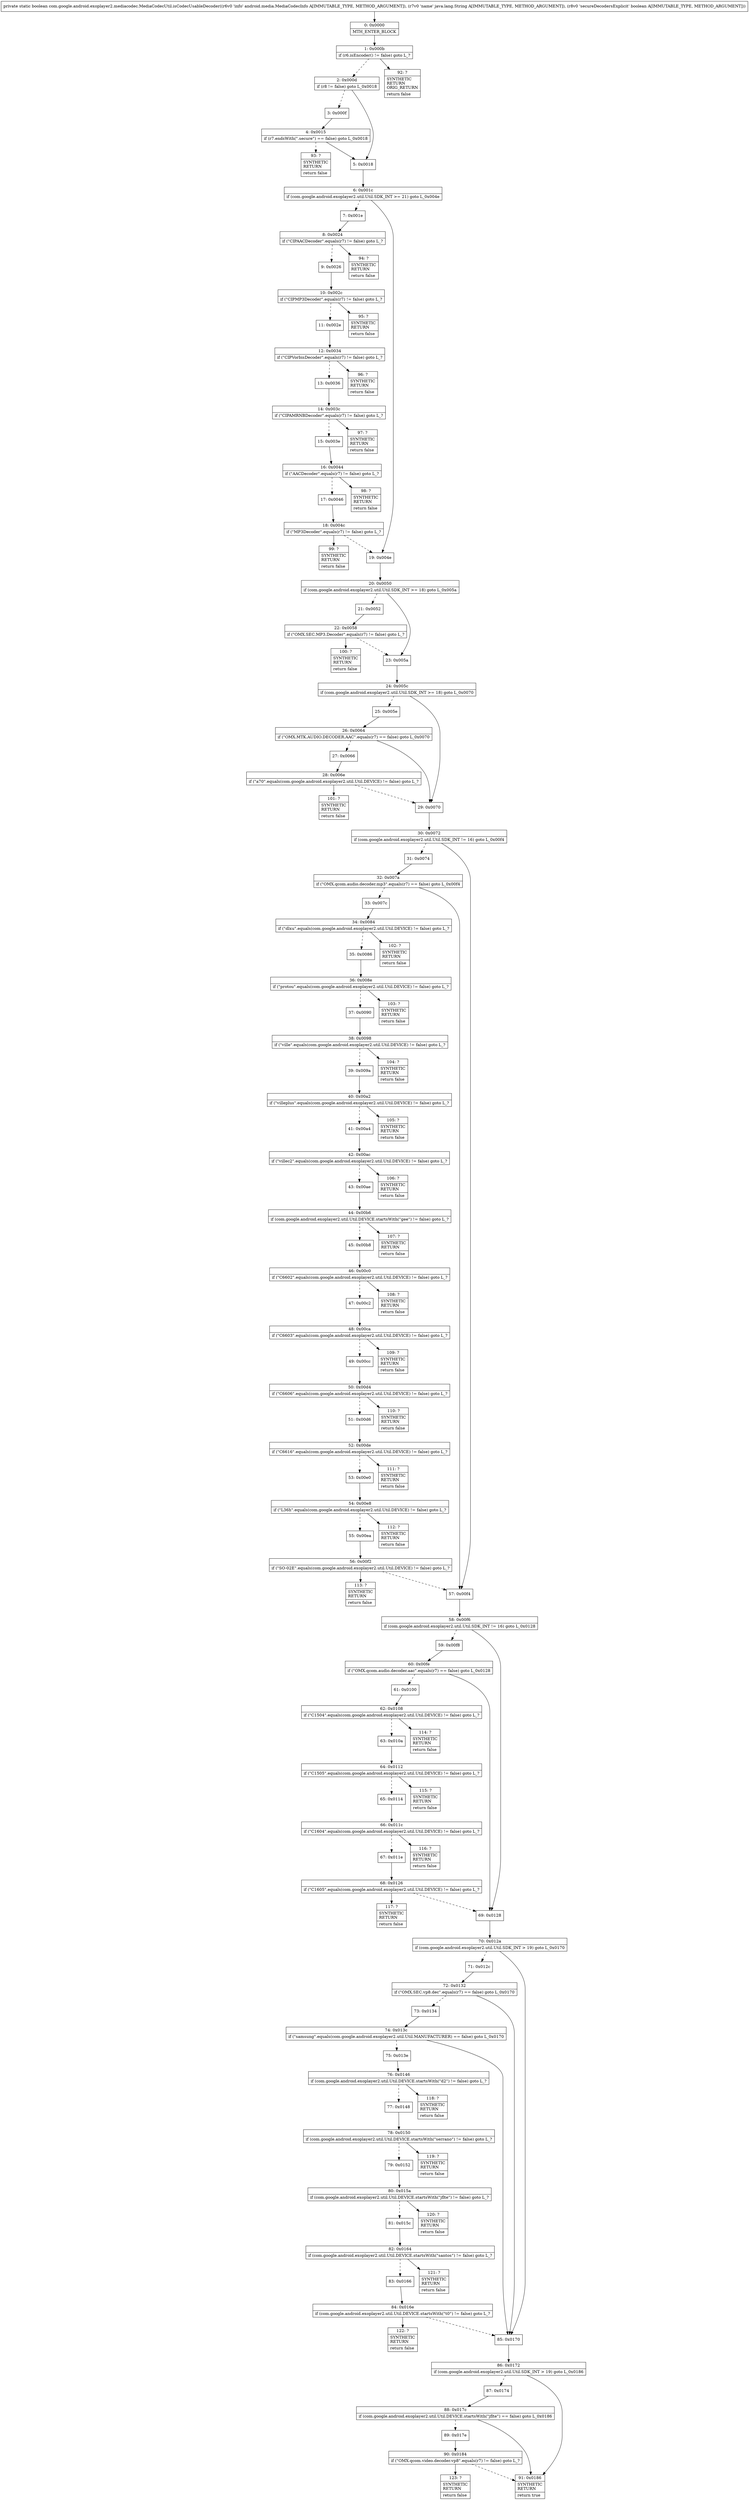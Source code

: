 digraph "CFG forcom.google.android.exoplayer2.mediacodec.MediaCodecUtil.isCodecUsableDecoder(Landroid\/media\/MediaCodecInfo;Ljava\/lang\/String;Z)Z" {
Node_0 [shape=record,label="{0\:\ 0x0000|MTH_ENTER_BLOCK\l}"];
Node_1 [shape=record,label="{1\:\ 0x000b|if (r6.isEncoder() != false) goto L_?\l}"];
Node_2 [shape=record,label="{2\:\ 0x000d|if (r8 != false) goto L_0x0018\l}"];
Node_3 [shape=record,label="{3\:\ 0x000f}"];
Node_4 [shape=record,label="{4\:\ 0x0015|if (r7.endsWith(\".secure\") == false) goto L_0x0018\l}"];
Node_5 [shape=record,label="{5\:\ 0x0018}"];
Node_6 [shape=record,label="{6\:\ 0x001c|if (com.google.android.exoplayer2.util.Util.SDK_INT \>= 21) goto L_0x004e\l}"];
Node_7 [shape=record,label="{7\:\ 0x001e}"];
Node_8 [shape=record,label="{8\:\ 0x0024|if (\"CIPAACDecoder\".equals(r7) != false) goto L_?\l}"];
Node_9 [shape=record,label="{9\:\ 0x0026}"];
Node_10 [shape=record,label="{10\:\ 0x002c|if (\"CIPMP3Decoder\".equals(r7) != false) goto L_?\l}"];
Node_11 [shape=record,label="{11\:\ 0x002e}"];
Node_12 [shape=record,label="{12\:\ 0x0034|if (\"CIPVorbisDecoder\".equals(r7) != false) goto L_?\l}"];
Node_13 [shape=record,label="{13\:\ 0x0036}"];
Node_14 [shape=record,label="{14\:\ 0x003c|if (\"CIPAMRNBDecoder\".equals(r7) != false) goto L_?\l}"];
Node_15 [shape=record,label="{15\:\ 0x003e}"];
Node_16 [shape=record,label="{16\:\ 0x0044|if (\"AACDecoder\".equals(r7) != false) goto L_?\l}"];
Node_17 [shape=record,label="{17\:\ 0x0046}"];
Node_18 [shape=record,label="{18\:\ 0x004c|if (\"MP3Decoder\".equals(r7) != false) goto L_?\l}"];
Node_19 [shape=record,label="{19\:\ 0x004e}"];
Node_20 [shape=record,label="{20\:\ 0x0050|if (com.google.android.exoplayer2.util.Util.SDK_INT \>= 18) goto L_0x005a\l}"];
Node_21 [shape=record,label="{21\:\ 0x0052}"];
Node_22 [shape=record,label="{22\:\ 0x0058|if (\"OMX.SEC.MP3.Decoder\".equals(r7) != false) goto L_?\l}"];
Node_23 [shape=record,label="{23\:\ 0x005a}"];
Node_24 [shape=record,label="{24\:\ 0x005c|if (com.google.android.exoplayer2.util.Util.SDK_INT \>= 18) goto L_0x0070\l}"];
Node_25 [shape=record,label="{25\:\ 0x005e}"];
Node_26 [shape=record,label="{26\:\ 0x0064|if (\"OMX.MTK.AUDIO.DECODER.AAC\".equals(r7) == false) goto L_0x0070\l}"];
Node_27 [shape=record,label="{27\:\ 0x0066}"];
Node_28 [shape=record,label="{28\:\ 0x006e|if (\"a70\".equals(com.google.android.exoplayer2.util.Util.DEVICE) != false) goto L_?\l}"];
Node_29 [shape=record,label="{29\:\ 0x0070}"];
Node_30 [shape=record,label="{30\:\ 0x0072|if (com.google.android.exoplayer2.util.Util.SDK_INT != 16) goto L_0x00f4\l}"];
Node_31 [shape=record,label="{31\:\ 0x0074}"];
Node_32 [shape=record,label="{32\:\ 0x007a|if (\"OMX.qcom.audio.decoder.mp3\".equals(r7) == false) goto L_0x00f4\l}"];
Node_33 [shape=record,label="{33\:\ 0x007c}"];
Node_34 [shape=record,label="{34\:\ 0x0084|if (\"dlxu\".equals(com.google.android.exoplayer2.util.Util.DEVICE) != false) goto L_?\l}"];
Node_35 [shape=record,label="{35\:\ 0x0086}"];
Node_36 [shape=record,label="{36\:\ 0x008e|if (\"protou\".equals(com.google.android.exoplayer2.util.Util.DEVICE) != false) goto L_?\l}"];
Node_37 [shape=record,label="{37\:\ 0x0090}"];
Node_38 [shape=record,label="{38\:\ 0x0098|if (\"ville\".equals(com.google.android.exoplayer2.util.Util.DEVICE) != false) goto L_?\l}"];
Node_39 [shape=record,label="{39\:\ 0x009a}"];
Node_40 [shape=record,label="{40\:\ 0x00a2|if (\"villeplus\".equals(com.google.android.exoplayer2.util.Util.DEVICE) != false) goto L_?\l}"];
Node_41 [shape=record,label="{41\:\ 0x00a4}"];
Node_42 [shape=record,label="{42\:\ 0x00ac|if (\"villec2\".equals(com.google.android.exoplayer2.util.Util.DEVICE) != false) goto L_?\l}"];
Node_43 [shape=record,label="{43\:\ 0x00ae}"];
Node_44 [shape=record,label="{44\:\ 0x00b6|if (com.google.android.exoplayer2.util.Util.DEVICE.startsWith(\"gee\") != false) goto L_?\l}"];
Node_45 [shape=record,label="{45\:\ 0x00b8}"];
Node_46 [shape=record,label="{46\:\ 0x00c0|if (\"C6602\".equals(com.google.android.exoplayer2.util.Util.DEVICE) != false) goto L_?\l}"];
Node_47 [shape=record,label="{47\:\ 0x00c2}"];
Node_48 [shape=record,label="{48\:\ 0x00ca|if (\"C6603\".equals(com.google.android.exoplayer2.util.Util.DEVICE) != false) goto L_?\l}"];
Node_49 [shape=record,label="{49\:\ 0x00cc}"];
Node_50 [shape=record,label="{50\:\ 0x00d4|if (\"C6606\".equals(com.google.android.exoplayer2.util.Util.DEVICE) != false) goto L_?\l}"];
Node_51 [shape=record,label="{51\:\ 0x00d6}"];
Node_52 [shape=record,label="{52\:\ 0x00de|if (\"C6616\".equals(com.google.android.exoplayer2.util.Util.DEVICE) != false) goto L_?\l}"];
Node_53 [shape=record,label="{53\:\ 0x00e0}"];
Node_54 [shape=record,label="{54\:\ 0x00e8|if (\"L36h\".equals(com.google.android.exoplayer2.util.Util.DEVICE) != false) goto L_?\l}"];
Node_55 [shape=record,label="{55\:\ 0x00ea}"];
Node_56 [shape=record,label="{56\:\ 0x00f2|if (\"SO\-02E\".equals(com.google.android.exoplayer2.util.Util.DEVICE) != false) goto L_?\l}"];
Node_57 [shape=record,label="{57\:\ 0x00f4}"];
Node_58 [shape=record,label="{58\:\ 0x00f6|if (com.google.android.exoplayer2.util.Util.SDK_INT != 16) goto L_0x0128\l}"];
Node_59 [shape=record,label="{59\:\ 0x00f8}"];
Node_60 [shape=record,label="{60\:\ 0x00fe|if (\"OMX.qcom.audio.decoder.aac\".equals(r7) == false) goto L_0x0128\l}"];
Node_61 [shape=record,label="{61\:\ 0x0100}"];
Node_62 [shape=record,label="{62\:\ 0x0108|if (\"C1504\".equals(com.google.android.exoplayer2.util.Util.DEVICE) != false) goto L_?\l}"];
Node_63 [shape=record,label="{63\:\ 0x010a}"];
Node_64 [shape=record,label="{64\:\ 0x0112|if (\"C1505\".equals(com.google.android.exoplayer2.util.Util.DEVICE) != false) goto L_?\l}"];
Node_65 [shape=record,label="{65\:\ 0x0114}"];
Node_66 [shape=record,label="{66\:\ 0x011c|if (\"C1604\".equals(com.google.android.exoplayer2.util.Util.DEVICE) != false) goto L_?\l}"];
Node_67 [shape=record,label="{67\:\ 0x011e}"];
Node_68 [shape=record,label="{68\:\ 0x0126|if (\"C1605\".equals(com.google.android.exoplayer2.util.Util.DEVICE) != false) goto L_?\l}"];
Node_69 [shape=record,label="{69\:\ 0x0128}"];
Node_70 [shape=record,label="{70\:\ 0x012a|if (com.google.android.exoplayer2.util.Util.SDK_INT \> 19) goto L_0x0170\l}"];
Node_71 [shape=record,label="{71\:\ 0x012c}"];
Node_72 [shape=record,label="{72\:\ 0x0132|if (\"OMX.SEC.vp8.dec\".equals(r7) == false) goto L_0x0170\l}"];
Node_73 [shape=record,label="{73\:\ 0x0134}"];
Node_74 [shape=record,label="{74\:\ 0x013c|if (\"samsung\".equals(com.google.android.exoplayer2.util.Util.MANUFACTURER) == false) goto L_0x0170\l}"];
Node_75 [shape=record,label="{75\:\ 0x013e}"];
Node_76 [shape=record,label="{76\:\ 0x0146|if (com.google.android.exoplayer2.util.Util.DEVICE.startsWith(\"d2\") != false) goto L_?\l}"];
Node_77 [shape=record,label="{77\:\ 0x0148}"];
Node_78 [shape=record,label="{78\:\ 0x0150|if (com.google.android.exoplayer2.util.Util.DEVICE.startsWith(\"serrano\") != false) goto L_?\l}"];
Node_79 [shape=record,label="{79\:\ 0x0152}"];
Node_80 [shape=record,label="{80\:\ 0x015a|if (com.google.android.exoplayer2.util.Util.DEVICE.startsWith(\"jflte\") != false) goto L_?\l}"];
Node_81 [shape=record,label="{81\:\ 0x015c}"];
Node_82 [shape=record,label="{82\:\ 0x0164|if (com.google.android.exoplayer2.util.Util.DEVICE.startsWith(\"santos\") != false) goto L_?\l}"];
Node_83 [shape=record,label="{83\:\ 0x0166}"];
Node_84 [shape=record,label="{84\:\ 0x016e|if (com.google.android.exoplayer2.util.Util.DEVICE.startsWith(\"t0\") != false) goto L_?\l}"];
Node_85 [shape=record,label="{85\:\ 0x0170}"];
Node_86 [shape=record,label="{86\:\ 0x0172|if (com.google.android.exoplayer2.util.Util.SDK_INT \> 19) goto L_0x0186\l}"];
Node_87 [shape=record,label="{87\:\ 0x0174}"];
Node_88 [shape=record,label="{88\:\ 0x017c|if (com.google.android.exoplayer2.util.Util.DEVICE.startsWith(\"jflte\") == false) goto L_0x0186\l}"];
Node_89 [shape=record,label="{89\:\ 0x017e}"];
Node_90 [shape=record,label="{90\:\ 0x0184|if (\"OMX.qcom.video.decoder.vp8\".equals(r7) != false) goto L_?\l}"];
Node_91 [shape=record,label="{91\:\ 0x0186|SYNTHETIC\lRETURN\l|return true\l}"];
Node_92 [shape=record,label="{92\:\ ?|SYNTHETIC\lRETURN\lORIG_RETURN\l|return false\l}"];
Node_93 [shape=record,label="{93\:\ ?|SYNTHETIC\lRETURN\l|return false\l}"];
Node_94 [shape=record,label="{94\:\ ?|SYNTHETIC\lRETURN\l|return false\l}"];
Node_95 [shape=record,label="{95\:\ ?|SYNTHETIC\lRETURN\l|return false\l}"];
Node_96 [shape=record,label="{96\:\ ?|SYNTHETIC\lRETURN\l|return false\l}"];
Node_97 [shape=record,label="{97\:\ ?|SYNTHETIC\lRETURN\l|return false\l}"];
Node_98 [shape=record,label="{98\:\ ?|SYNTHETIC\lRETURN\l|return false\l}"];
Node_99 [shape=record,label="{99\:\ ?|SYNTHETIC\lRETURN\l|return false\l}"];
Node_100 [shape=record,label="{100\:\ ?|SYNTHETIC\lRETURN\l|return false\l}"];
Node_101 [shape=record,label="{101\:\ ?|SYNTHETIC\lRETURN\l|return false\l}"];
Node_102 [shape=record,label="{102\:\ ?|SYNTHETIC\lRETURN\l|return false\l}"];
Node_103 [shape=record,label="{103\:\ ?|SYNTHETIC\lRETURN\l|return false\l}"];
Node_104 [shape=record,label="{104\:\ ?|SYNTHETIC\lRETURN\l|return false\l}"];
Node_105 [shape=record,label="{105\:\ ?|SYNTHETIC\lRETURN\l|return false\l}"];
Node_106 [shape=record,label="{106\:\ ?|SYNTHETIC\lRETURN\l|return false\l}"];
Node_107 [shape=record,label="{107\:\ ?|SYNTHETIC\lRETURN\l|return false\l}"];
Node_108 [shape=record,label="{108\:\ ?|SYNTHETIC\lRETURN\l|return false\l}"];
Node_109 [shape=record,label="{109\:\ ?|SYNTHETIC\lRETURN\l|return false\l}"];
Node_110 [shape=record,label="{110\:\ ?|SYNTHETIC\lRETURN\l|return false\l}"];
Node_111 [shape=record,label="{111\:\ ?|SYNTHETIC\lRETURN\l|return false\l}"];
Node_112 [shape=record,label="{112\:\ ?|SYNTHETIC\lRETURN\l|return false\l}"];
Node_113 [shape=record,label="{113\:\ ?|SYNTHETIC\lRETURN\l|return false\l}"];
Node_114 [shape=record,label="{114\:\ ?|SYNTHETIC\lRETURN\l|return false\l}"];
Node_115 [shape=record,label="{115\:\ ?|SYNTHETIC\lRETURN\l|return false\l}"];
Node_116 [shape=record,label="{116\:\ ?|SYNTHETIC\lRETURN\l|return false\l}"];
Node_117 [shape=record,label="{117\:\ ?|SYNTHETIC\lRETURN\l|return false\l}"];
Node_118 [shape=record,label="{118\:\ ?|SYNTHETIC\lRETURN\l|return false\l}"];
Node_119 [shape=record,label="{119\:\ ?|SYNTHETIC\lRETURN\l|return false\l}"];
Node_120 [shape=record,label="{120\:\ ?|SYNTHETIC\lRETURN\l|return false\l}"];
Node_121 [shape=record,label="{121\:\ ?|SYNTHETIC\lRETURN\l|return false\l}"];
Node_122 [shape=record,label="{122\:\ ?|SYNTHETIC\lRETURN\l|return false\l}"];
Node_123 [shape=record,label="{123\:\ ?|SYNTHETIC\lRETURN\l|return false\l}"];
MethodNode[shape=record,label="{private static boolean com.google.android.exoplayer2.mediacodec.MediaCodecUtil.isCodecUsableDecoder((r6v0 'info' android.media.MediaCodecInfo A[IMMUTABLE_TYPE, METHOD_ARGUMENT]), (r7v0 'name' java.lang.String A[IMMUTABLE_TYPE, METHOD_ARGUMENT]), (r8v0 'secureDecodersExplicit' boolean A[IMMUTABLE_TYPE, METHOD_ARGUMENT])) }"];
MethodNode -> Node_0;
Node_0 -> Node_1;
Node_1 -> Node_2[style=dashed];
Node_1 -> Node_92;
Node_2 -> Node_3[style=dashed];
Node_2 -> Node_5;
Node_3 -> Node_4;
Node_4 -> Node_5;
Node_4 -> Node_93[style=dashed];
Node_5 -> Node_6;
Node_6 -> Node_7[style=dashed];
Node_6 -> Node_19;
Node_7 -> Node_8;
Node_8 -> Node_9[style=dashed];
Node_8 -> Node_94;
Node_9 -> Node_10;
Node_10 -> Node_11[style=dashed];
Node_10 -> Node_95;
Node_11 -> Node_12;
Node_12 -> Node_13[style=dashed];
Node_12 -> Node_96;
Node_13 -> Node_14;
Node_14 -> Node_15[style=dashed];
Node_14 -> Node_97;
Node_15 -> Node_16;
Node_16 -> Node_17[style=dashed];
Node_16 -> Node_98;
Node_17 -> Node_18;
Node_18 -> Node_19[style=dashed];
Node_18 -> Node_99;
Node_19 -> Node_20;
Node_20 -> Node_21[style=dashed];
Node_20 -> Node_23;
Node_21 -> Node_22;
Node_22 -> Node_23[style=dashed];
Node_22 -> Node_100;
Node_23 -> Node_24;
Node_24 -> Node_25[style=dashed];
Node_24 -> Node_29;
Node_25 -> Node_26;
Node_26 -> Node_27[style=dashed];
Node_26 -> Node_29;
Node_27 -> Node_28;
Node_28 -> Node_29[style=dashed];
Node_28 -> Node_101;
Node_29 -> Node_30;
Node_30 -> Node_31[style=dashed];
Node_30 -> Node_57;
Node_31 -> Node_32;
Node_32 -> Node_33[style=dashed];
Node_32 -> Node_57;
Node_33 -> Node_34;
Node_34 -> Node_35[style=dashed];
Node_34 -> Node_102;
Node_35 -> Node_36;
Node_36 -> Node_37[style=dashed];
Node_36 -> Node_103;
Node_37 -> Node_38;
Node_38 -> Node_39[style=dashed];
Node_38 -> Node_104;
Node_39 -> Node_40;
Node_40 -> Node_41[style=dashed];
Node_40 -> Node_105;
Node_41 -> Node_42;
Node_42 -> Node_43[style=dashed];
Node_42 -> Node_106;
Node_43 -> Node_44;
Node_44 -> Node_45[style=dashed];
Node_44 -> Node_107;
Node_45 -> Node_46;
Node_46 -> Node_47[style=dashed];
Node_46 -> Node_108;
Node_47 -> Node_48;
Node_48 -> Node_49[style=dashed];
Node_48 -> Node_109;
Node_49 -> Node_50;
Node_50 -> Node_51[style=dashed];
Node_50 -> Node_110;
Node_51 -> Node_52;
Node_52 -> Node_53[style=dashed];
Node_52 -> Node_111;
Node_53 -> Node_54;
Node_54 -> Node_55[style=dashed];
Node_54 -> Node_112;
Node_55 -> Node_56;
Node_56 -> Node_57[style=dashed];
Node_56 -> Node_113;
Node_57 -> Node_58;
Node_58 -> Node_59[style=dashed];
Node_58 -> Node_69;
Node_59 -> Node_60;
Node_60 -> Node_61[style=dashed];
Node_60 -> Node_69;
Node_61 -> Node_62;
Node_62 -> Node_63[style=dashed];
Node_62 -> Node_114;
Node_63 -> Node_64;
Node_64 -> Node_65[style=dashed];
Node_64 -> Node_115;
Node_65 -> Node_66;
Node_66 -> Node_67[style=dashed];
Node_66 -> Node_116;
Node_67 -> Node_68;
Node_68 -> Node_69[style=dashed];
Node_68 -> Node_117;
Node_69 -> Node_70;
Node_70 -> Node_71[style=dashed];
Node_70 -> Node_85;
Node_71 -> Node_72;
Node_72 -> Node_73[style=dashed];
Node_72 -> Node_85;
Node_73 -> Node_74;
Node_74 -> Node_75[style=dashed];
Node_74 -> Node_85;
Node_75 -> Node_76;
Node_76 -> Node_77[style=dashed];
Node_76 -> Node_118;
Node_77 -> Node_78;
Node_78 -> Node_79[style=dashed];
Node_78 -> Node_119;
Node_79 -> Node_80;
Node_80 -> Node_81[style=dashed];
Node_80 -> Node_120;
Node_81 -> Node_82;
Node_82 -> Node_83[style=dashed];
Node_82 -> Node_121;
Node_83 -> Node_84;
Node_84 -> Node_85[style=dashed];
Node_84 -> Node_122;
Node_85 -> Node_86;
Node_86 -> Node_87[style=dashed];
Node_86 -> Node_91;
Node_87 -> Node_88;
Node_88 -> Node_89[style=dashed];
Node_88 -> Node_91;
Node_89 -> Node_90;
Node_90 -> Node_91[style=dashed];
Node_90 -> Node_123;
}

